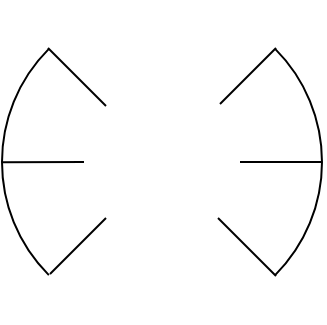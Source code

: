 <mxfile version="26.2.6">
  <diagram name="Página-1" id="PwQoLCqR4DSlBGLbm5Bj">
    <mxGraphModel dx="293" dy="280" grid="1" gridSize="10" guides="1" tooltips="1" connect="1" arrows="1" fold="1" page="1" pageScale="1" pageWidth="827" pageHeight="1169" math="0" shadow="0">
      <root>
        <mxCell id="0" />
        <mxCell id="1" parent="0" />
        <mxCell id="VZs5IcSjXEA9ZhMsPHqt-16" value="" style="endArrow=none;html=1;rounded=0;" edge="1" parent="1">
          <mxGeometry width="50" height="50" relative="1" as="geometry">
            <mxPoint x="24" y="136" as="sourcePoint" />
            <mxPoint x="52" y="108" as="targetPoint" />
          </mxGeometry>
        </mxCell>
        <mxCell id="VZs5IcSjXEA9ZhMsPHqt-19" value="" style="verticalLabelPosition=bottom;verticalAlign=top;html=1;shape=mxgraph.basic.arc;startAngle=0.625;endAngle=0.875;" vertex="1" parent="1">
          <mxGeometry width="160" height="160" as="geometry" />
        </mxCell>
        <mxCell id="VZs5IcSjXEA9ZhMsPHqt-24" value="" style="verticalLabelPosition=bottom;verticalAlign=top;html=1;shape=mxgraph.basic.arc;startAngle=0.125;endAngle=0.375;" vertex="1" parent="1">
          <mxGeometry width="160" height="160" as="geometry" />
        </mxCell>
        <mxCell id="VZs5IcSjXEA9ZhMsPHqt-27" value="" style="endArrow=none;html=1;rounded=0;exitX=0.002;exitY=0.501;exitDx=0;exitDy=0;exitPerimeter=0;" edge="1" parent="1" source="VZs5IcSjXEA9ZhMsPHqt-19">
          <mxGeometry width="50" height="50" relative="1" as="geometry">
            <mxPoint x="9" y="108" as="sourcePoint" />
            <mxPoint x="41" y="80" as="targetPoint" />
          </mxGeometry>
        </mxCell>
        <mxCell id="VZs5IcSjXEA9ZhMsPHqt-28" value="" style="endArrow=none;html=1;rounded=0;" edge="1" parent="1">
          <mxGeometry width="50" height="50" relative="1" as="geometry">
            <mxPoint x="23" y="23" as="sourcePoint" />
            <mxPoint x="52" y="52" as="targetPoint" />
          </mxGeometry>
        </mxCell>
        <mxCell id="VZs5IcSjXEA9ZhMsPHqt-29" value="" style="endArrow=none;html=1;rounded=0;" edge="1" parent="1">
          <mxGeometry width="50" height="50" relative="1" as="geometry">
            <mxPoint x="108" y="108" as="sourcePoint" />
            <mxPoint x="137" y="137" as="targetPoint" />
          </mxGeometry>
        </mxCell>
        <mxCell id="VZs5IcSjXEA9ZhMsPHqt-30" value="" style="endArrow=none;html=1;rounded=0;exitX=0.002;exitY=0.501;exitDx=0;exitDy=0;exitPerimeter=0;" edge="1" parent="1">
          <mxGeometry width="50" height="50" relative="1" as="geometry">
            <mxPoint x="119" y="79.96" as="sourcePoint" />
            <mxPoint x="160" y="79.96" as="targetPoint" />
          </mxGeometry>
        </mxCell>
        <mxCell id="VZs5IcSjXEA9ZhMsPHqt-31" value="" style="endArrow=none;html=1;rounded=0;" edge="1" parent="1">
          <mxGeometry width="50" height="50" relative="1" as="geometry">
            <mxPoint x="109" y="51" as="sourcePoint" />
            <mxPoint x="137" y="23" as="targetPoint" />
          </mxGeometry>
        </mxCell>
      </root>
    </mxGraphModel>
  </diagram>
</mxfile>
